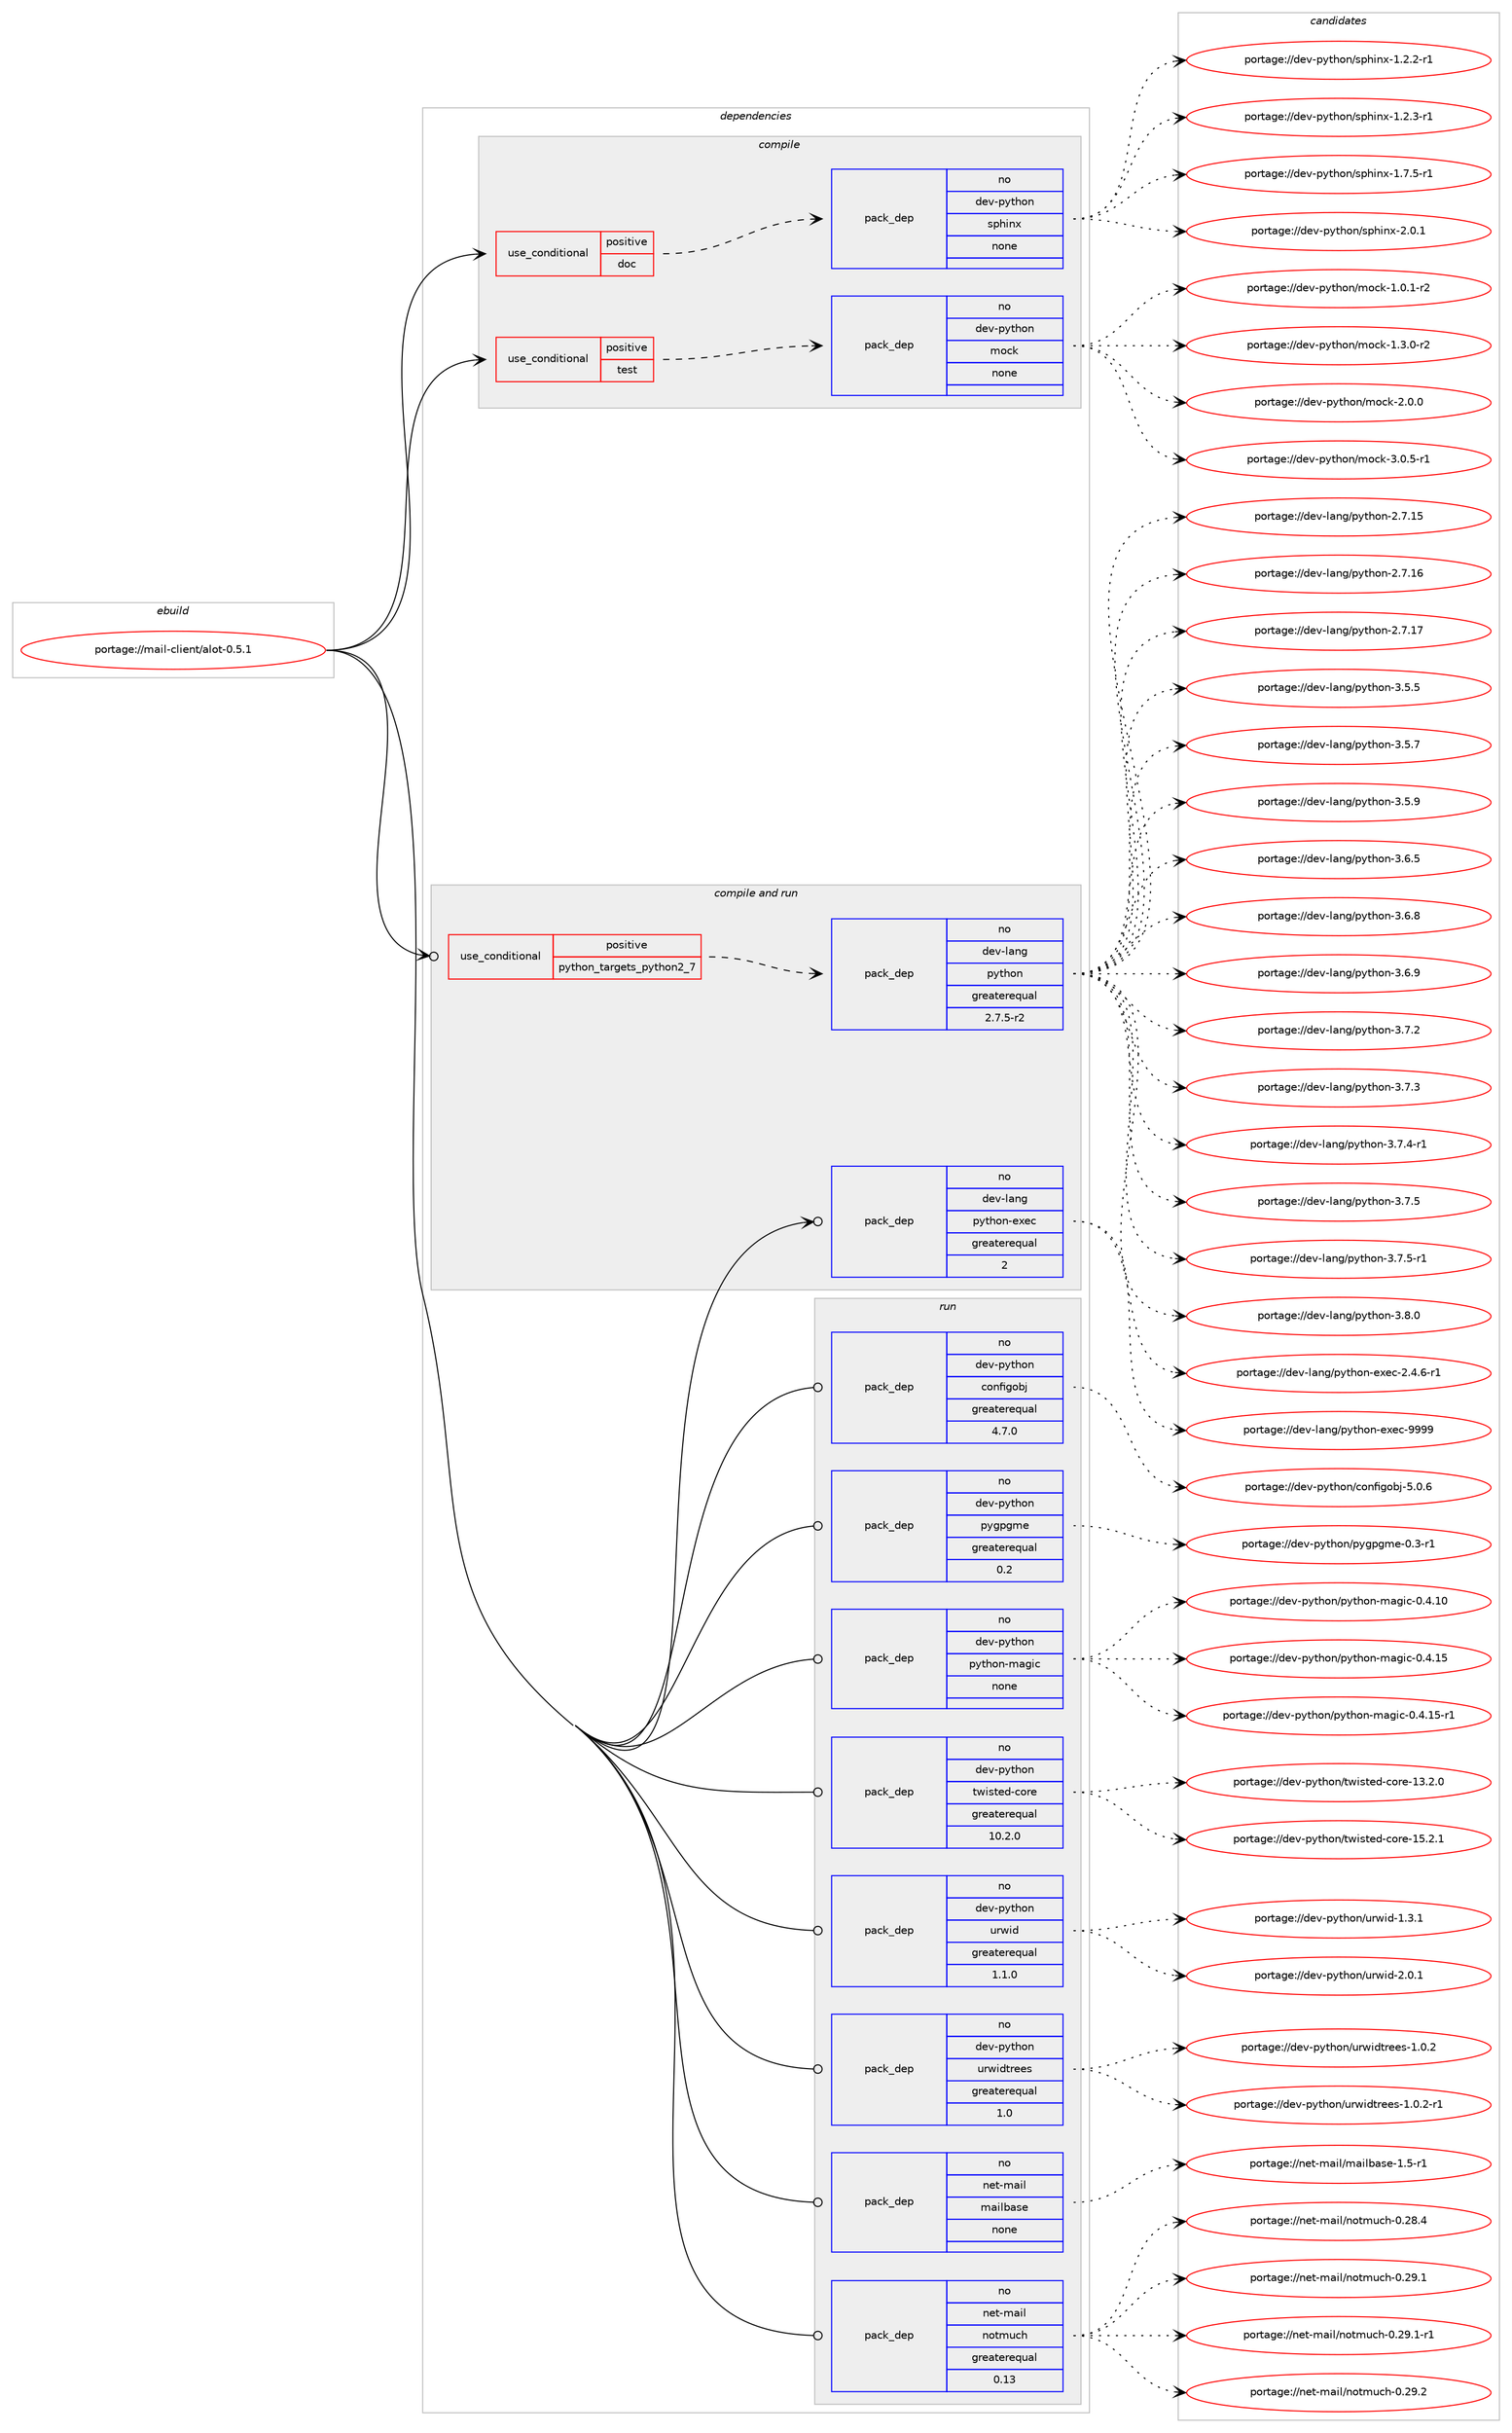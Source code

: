 digraph prolog {

# *************
# Graph options
# *************

newrank=true;
concentrate=true;
compound=true;
graph [rankdir=LR,fontname=Helvetica,fontsize=10,ranksep=1.5];#, ranksep=2.5, nodesep=0.2];
edge  [arrowhead=vee];
node  [fontname=Helvetica,fontsize=10];

# **********
# The ebuild
# **********

subgraph cluster_leftcol {
color=gray;
rank=same;
label=<<i>ebuild</i>>;
id [label="portage://mail-client/alot-0.5.1", color=red, width=4, href="../mail-client/alot-0.5.1.svg"];
}

# ****************
# The dependencies
# ****************

subgraph cluster_midcol {
color=gray;
label=<<i>dependencies</i>>;
subgraph cluster_compile {
fillcolor="#eeeeee";
style=filled;
label=<<i>compile</i>>;
subgraph cond76224 {
dependency303489 [label=<<TABLE BORDER="0" CELLBORDER="1" CELLSPACING="0" CELLPADDING="4"><TR><TD ROWSPAN="3" CELLPADDING="10">use_conditional</TD></TR><TR><TD>positive</TD></TR><TR><TD>doc</TD></TR></TABLE>>, shape=none, color=red];
subgraph pack222435 {
dependency303490 [label=<<TABLE BORDER="0" CELLBORDER="1" CELLSPACING="0" CELLPADDING="4" WIDTH="220"><TR><TD ROWSPAN="6" CELLPADDING="30">pack_dep</TD></TR><TR><TD WIDTH="110">no</TD></TR><TR><TD>dev-python</TD></TR><TR><TD>sphinx</TD></TR><TR><TD>none</TD></TR><TR><TD></TD></TR></TABLE>>, shape=none, color=blue];
}
dependency303489:e -> dependency303490:w [weight=20,style="dashed",arrowhead="vee"];
}
id:e -> dependency303489:w [weight=20,style="solid",arrowhead="vee"];
subgraph cond76225 {
dependency303491 [label=<<TABLE BORDER="0" CELLBORDER="1" CELLSPACING="0" CELLPADDING="4"><TR><TD ROWSPAN="3" CELLPADDING="10">use_conditional</TD></TR><TR><TD>positive</TD></TR><TR><TD>test</TD></TR></TABLE>>, shape=none, color=red];
subgraph pack222436 {
dependency303492 [label=<<TABLE BORDER="0" CELLBORDER="1" CELLSPACING="0" CELLPADDING="4" WIDTH="220"><TR><TD ROWSPAN="6" CELLPADDING="30">pack_dep</TD></TR><TR><TD WIDTH="110">no</TD></TR><TR><TD>dev-python</TD></TR><TR><TD>mock</TD></TR><TR><TD>none</TD></TR><TR><TD></TD></TR></TABLE>>, shape=none, color=blue];
}
dependency303491:e -> dependency303492:w [weight=20,style="dashed",arrowhead="vee"];
}
id:e -> dependency303491:w [weight=20,style="solid",arrowhead="vee"];
}
subgraph cluster_compileandrun {
fillcolor="#eeeeee";
style=filled;
label=<<i>compile and run</i>>;
subgraph cond76226 {
dependency303493 [label=<<TABLE BORDER="0" CELLBORDER="1" CELLSPACING="0" CELLPADDING="4"><TR><TD ROWSPAN="3" CELLPADDING="10">use_conditional</TD></TR><TR><TD>positive</TD></TR><TR><TD>python_targets_python2_7</TD></TR></TABLE>>, shape=none, color=red];
subgraph pack222437 {
dependency303494 [label=<<TABLE BORDER="0" CELLBORDER="1" CELLSPACING="0" CELLPADDING="4" WIDTH="220"><TR><TD ROWSPAN="6" CELLPADDING="30">pack_dep</TD></TR><TR><TD WIDTH="110">no</TD></TR><TR><TD>dev-lang</TD></TR><TR><TD>python</TD></TR><TR><TD>greaterequal</TD></TR><TR><TD>2.7.5-r2</TD></TR></TABLE>>, shape=none, color=blue];
}
dependency303493:e -> dependency303494:w [weight=20,style="dashed",arrowhead="vee"];
}
id:e -> dependency303493:w [weight=20,style="solid",arrowhead="odotvee"];
subgraph pack222438 {
dependency303495 [label=<<TABLE BORDER="0" CELLBORDER="1" CELLSPACING="0" CELLPADDING="4" WIDTH="220"><TR><TD ROWSPAN="6" CELLPADDING="30">pack_dep</TD></TR><TR><TD WIDTH="110">no</TD></TR><TR><TD>dev-lang</TD></TR><TR><TD>python-exec</TD></TR><TR><TD>greaterequal</TD></TR><TR><TD>2</TD></TR></TABLE>>, shape=none, color=blue];
}
id:e -> dependency303495:w [weight=20,style="solid",arrowhead="odotvee"];
}
subgraph cluster_run {
fillcolor="#eeeeee";
style=filled;
label=<<i>run</i>>;
subgraph pack222439 {
dependency303496 [label=<<TABLE BORDER="0" CELLBORDER="1" CELLSPACING="0" CELLPADDING="4" WIDTH="220"><TR><TD ROWSPAN="6" CELLPADDING="30">pack_dep</TD></TR><TR><TD WIDTH="110">no</TD></TR><TR><TD>dev-python</TD></TR><TR><TD>configobj</TD></TR><TR><TD>greaterequal</TD></TR><TR><TD>4.7.0</TD></TR></TABLE>>, shape=none, color=blue];
}
id:e -> dependency303496:w [weight=20,style="solid",arrowhead="odot"];
subgraph pack222440 {
dependency303497 [label=<<TABLE BORDER="0" CELLBORDER="1" CELLSPACING="0" CELLPADDING="4" WIDTH="220"><TR><TD ROWSPAN="6" CELLPADDING="30">pack_dep</TD></TR><TR><TD WIDTH="110">no</TD></TR><TR><TD>dev-python</TD></TR><TR><TD>pygpgme</TD></TR><TR><TD>greaterequal</TD></TR><TR><TD>0.2</TD></TR></TABLE>>, shape=none, color=blue];
}
id:e -> dependency303497:w [weight=20,style="solid",arrowhead="odot"];
subgraph pack222441 {
dependency303498 [label=<<TABLE BORDER="0" CELLBORDER="1" CELLSPACING="0" CELLPADDING="4" WIDTH="220"><TR><TD ROWSPAN="6" CELLPADDING="30">pack_dep</TD></TR><TR><TD WIDTH="110">no</TD></TR><TR><TD>dev-python</TD></TR><TR><TD>python-magic</TD></TR><TR><TD>none</TD></TR><TR><TD></TD></TR></TABLE>>, shape=none, color=blue];
}
id:e -> dependency303498:w [weight=20,style="solid",arrowhead="odot"];
subgraph pack222442 {
dependency303499 [label=<<TABLE BORDER="0" CELLBORDER="1" CELLSPACING="0" CELLPADDING="4" WIDTH="220"><TR><TD ROWSPAN="6" CELLPADDING="30">pack_dep</TD></TR><TR><TD WIDTH="110">no</TD></TR><TR><TD>dev-python</TD></TR><TR><TD>twisted-core</TD></TR><TR><TD>greaterequal</TD></TR><TR><TD>10.2.0</TD></TR></TABLE>>, shape=none, color=blue];
}
id:e -> dependency303499:w [weight=20,style="solid",arrowhead="odot"];
subgraph pack222443 {
dependency303500 [label=<<TABLE BORDER="0" CELLBORDER="1" CELLSPACING="0" CELLPADDING="4" WIDTH="220"><TR><TD ROWSPAN="6" CELLPADDING="30">pack_dep</TD></TR><TR><TD WIDTH="110">no</TD></TR><TR><TD>dev-python</TD></TR><TR><TD>urwid</TD></TR><TR><TD>greaterequal</TD></TR><TR><TD>1.1.0</TD></TR></TABLE>>, shape=none, color=blue];
}
id:e -> dependency303500:w [weight=20,style="solid",arrowhead="odot"];
subgraph pack222444 {
dependency303501 [label=<<TABLE BORDER="0" CELLBORDER="1" CELLSPACING="0" CELLPADDING="4" WIDTH="220"><TR><TD ROWSPAN="6" CELLPADDING="30">pack_dep</TD></TR><TR><TD WIDTH="110">no</TD></TR><TR><TD>dev-python</TD></TR><TR><TD>urwidtrees</TD></TR><TR><TD>greaterequal</TD></TR><TR><TD>1.0</TD></TR></TABLE>>, shape=none, color=blue];
}
id:e -> dependency303501:w [weight=20,style="solid",arrowhead="odot"];
subgraph pack222445 {
dependency303502 [label=<<TABLE BORDER="0" CELLBORDER="1" CELLSPACING="0" CELLPADDING="4" WIDTH="220"><TR><TD ROWSPAN="6" CELLPADDING="30">pack_dep</TD></TR><TR><TD WIDTH="110">no</TD></TR><TR><TD>net-mail</TD></TR><TR><TD>mailbase</TD></TR><TR><TD>none</TD></TR><TR><TD></TD></TR></TABLE>>, shape=none, color=blue];
}
id:e -> dependency303502:w [weight=20,style="solid",arrowhead="odot"];
subgraph pack222446 {
dependency303503 [label=<<TABLE BORDER="0" CELLBORDER="1" CELLSPACING="0" CELLPADDING="4" WIDTH="220"><TR><TD ROWSPAN="6" CELLPADDING="30">pack_dep</TD></TR><TR><TD WIDTH="110">no</TD></TR><TR><TD>net-mail</TD></TR><TR><TD>notmuch</TD></TR><TR><TD>greaterequal</TD></TR><TR><TD>0.13</TD></TR></TABLE>>, shape=none, color=blue];
}
id:e -> dependency303503:w [weight=20,style="solid",arrowhead="odot"];
}
}

# **************
# The candidates
# **************

subgraph cluster_choices {
rank=same;
color=gray;
label=<<i>candidates</i>>;

subgraph choice222435 {
color=black;
nodesep=1;
choiceportage10010111845112121116104111110471151121041051101204549465046504511449 [label="portage://dev-python/sphinx-1.2.2-r1", color=red, width=4,href="../dev-python/sphinx-1.2.2-r1.svg"];
choiceportage10010111845112121116104111110471151121041051101204549465046514511449 [label="portage://dev-python/sphinx-1.2.3-r1", color=red, width=4,href="../dev-python/sphinx-1.2.3-r1.svg"];
choiceportage10010111845112121116104111110471151121041051101204549465546534511449 [label="portage://dev-python/sphinx-1.7.5-r1", color=red, width=4,href="../dev-python/sphinx-1.7.5-r1.svg"];
choiceportage1001011184511212111610411111047115112104105110120455046484649 [label="portage://dev-python/sphinx-2.0.1", color=red, width=4,href="../dev-python/sphinx-2.0.1.svg"];
dependency303490:e -> choiceportage10010111845112121116104111110471151121041051101204549465046504511449:w [style=dotted,weight="100"];
dependency303490:e -> choiceportage10010111845112121116104111110471151121041051101204549465046514511449:w [style=dotted,weight="100"];
dependency303490:e -> choiceportage10010111845112121116104111110471151121041051101204549465546534511449:w [style=dotted,weight="100"];
dependency303490:e -> choiceportage1001011184511212111610411111047115112104105110120455046484649:w [style=dotted,weight="100"];
}
subgraph choice222436 {
color=black;
nodesep=1;
choiceportage1001011184511212111610411111047109111991074549464846494511450 [label="portage://dev-python/mock-1.0.1-r2", color=red, width=4,href="../dev-python/mock-1.0.1-r2.svg"];
choiceportage1001011184511212111610411111047109111991074549465146484511450 [label="portage://dev-python/mock-1.3.0-r2", color=red, width=4,href="../dev-python/mock-1.3.0-r2.svg"];
choiceportage100101118451121211161041111104710911199107455046484648 [label="portage://dev-python/mock-2.0.0", color=red, width=4,href="../dev-python/mock-2.0.0.svg"];
choiceportage1001011184511212111610411111047109111991074551464846534511449 [label="portage://dev-python/mock-3.0.5-r1", color=red, width=4,href="../dev-python/mock-3.0.5-r1.svg"];
dependency303492:e -> choiceportage1001011184511212111610411111047109111991074549464846494511450:w [style=dotted,weight="100"];
dependency303492:e -> choiceportage1001011184511212111610411111047109111991074549465146484511450:w [style=dotted,weight="100"];
dependency303492:e -> choiceportage100101118451121211161041111104710911199107455046484648:w [style=dotted,weight="100"];
dependency303492:e -> choiceportage1001011184511212111610411111047109111991074551464846534511449:w [style=dotted,weight="100"];
}
subgraph choice222437 {
color=black;
nodesep=1;
choiceportage10010111845108971101034711212111610411111045504655464953 [label="portage://dev-lang/python-2.7.15", color=red, width=4,href="../dev-lang/python-2.7.15.svg"];
choiceportage10010111845108971101034711212111610411111045504655464954 [label="portage://dev-lang/python-2.7.16", color=red, width=4,href="../dev-lang/python-2.7.16.svg"];
choiceportage10010111845108971101034711212111610411111045504655464955 [label="portage://dev-lang/python-2.7.17", color=red, width=4,href="../dev-lang/python-2.7.17.svg"];
choiceportage100101118451089711010347112121116104111110455146534653 [label="portage://dev-lang/python-3.5.5", color=red, width=4,href="../dev-lang/python-3.5.5.svg"];
choiceportage100101118451089711010347112121116104111110455146534655 [label="portage://dev-lang/python-3.5.7", color=red, width=4,href="../dev-lang/python-3.5.7.svg"];
choiceportage100101118451089711010347112121116104111110455146534657 [label="portage://dev-lang/python-3.5.9", color=red, width=4,href="../dev-lang/python-3.5.9.svg"];
choiceportage100101118451089711010347112121116104111110455146544653 [label="portage://dev-lang/python-3.6.5", color=red, width=4,href="../dev-lang/python-3.6.5.svg"];
choiceportage100101118451089711010347112121116104111110455146544656 [label="portage://dev-lang/python-3.6.8", color=red, width=4,href="../dev-lang/python-3.6.8.svg"];
choiceportage100101118451089711010347112121116104111110455146544657 [label="portage://dev-lang/python-3.6.9", color=red, width=4,href="../dev-lang/python-3.6.9.svg"];
choiceportage100101118451089711010347112121116104111110455146554650 [label="portage://dev-lang/python-3.7.2", color=red, width=4,href="../dev-lang/python-3.7.2.svg"];
choiceportage100101118451089711010347112121116104111110455146554651 [label="portage://dev-lang/python-3.7.3", color=red, width=4,href="../dev-lang/python-3.7.3.svg"];
choiceportage1001011184510897110103471121211161041111104551465546524511449 [label="portage://dev-lang/python-3.7.4-r1", color=red, width=4,href="../dev-lang/python-3.7.4-r1.svg"];
choiceportage100101118451089711010347112121116104111110455146554653 [label="portage://dev-lang/python-3.7.5", color=red, width=4,href="../dev-lang/python-3.7.5.svg"];
choiceportage1001011184510897110103471121211161041111104551465546534511449 [label="portage://dev-lang/python-3.7.5-r1", color=red, width=4,href="../dev-lang/python-3.7.5-r1.svg"];
choiceportage100101118451089711010347112121116104111110455146564648 [label="portage://dev-lang/python-3.8.0", color=red, width=4,href="../dev-lang/python-3.8.0.svg"];
dependency303494:e -> choiceportage10010111845108971101034711212111610411111045504655464953:w [style=dotted,weight="100"];
dependency303494:e -> choiceportage10010111845108971101034711212111610411111045504655464954:w [style=dotted,weight="100"];
dependency303494:e -> choiceportage10010111845108971101034711212111610411111045504655464955:w [style=dotted,weight="100"];
dependency303494:e -> choiceportage100101118451089711010347112121116104111110455146534653:w [style=dotted,weight="100"];
dependency303494:e -> choiceportage100101118451089711010347112121116104111110455146534655:w [style=dotted,weight="100"];
dependency303494:e -> choiceportage100101118451089711010347112121116104111110455146534657:w [style=dotted,weight="100"];
dependency303494:e -> choiceportage100101118451089711010347112121116104111110455146544653:w [style=dotted,weight="100"];
dependency303494:e -> choiceportage100101118451089711010347112121116104111110455146544656:w [style=dotted,weight="100"];
dependency303494:e -> choiceportage100101118451089711010347112121116104111110455146544657:w [style=dotted,weight="100"];
dependency303494:e -> choiceportage100101118451089711010347112121116104111110455146554650:w [style=dotted,weight="100"];
dependency303494:e -> choiceportage100101118451089711010347112121116104111110455146554651:w [style=dotted,weight="100"];
dependency303494:e -> choiceportage1001011184510897110103471121211161041111104551465546524511449:w [style=dotted,weight="100"];
dependency303494:e -> choiceportage100101118451089711010347112121116104111110455146554653:w [style=dotted,weight="100"];
dependency303494:e -> choiceportage1001011184510897110103471121211161041111104551465546534511449:w [style=dotted,weight="100"];
dependency303494:e -> choiceportage100101118451089711010347112121116104111110455146564648:w [style=dotted,weight="100"];
}
subgraph choice222438 {
color=black;
nodesep=1;
choiceportage10010111845108971101034711212111610411111045101120101994550465246544511449 [label="portage://dev-lang/python-exec-2.4.6-r1", color=red, width=4,href="../dev-lang/python-exec-2.4.6-r1.svg"];
choiceportage10010111845108971101034711212111610411111045101120101994557575757 [label="portage://dev-lang/python-exec-9999", color=red, width=4,href="../dev-lang/python-exec-9999.svg"];
dependency303495:e -> choiceportage10010111845108971101034711212111610411111045101120101994550465246544511449:w [style=dotted,weight="100"];
dependency303495:e -> choiceportage10010111845108971101034711212111610411111045101120101994557575757:w [style=dotted,weight="100"];
}
subgraph choice222439 {
color=black;
nodesep=1;
choiceportage10010111845112121116104111110479911111010210510311198106455346484654 [label="portage://dev-python/configobj-5.0.6", color=red, width=4,href="../dev-python/configobj-5.0.6.svg"];
dependency303496:e -> choiceportage10010111845112121116104111110479911111010210510311198106455346484654:w [style=dotted,weight="100"];
}
subgraph choice222440 {
color=black;
nodesep=1;
choiceportage1001011184511212111610411111047112121103112103109101454846514511449 [label="portage://dev-python/pygpgme-0.3-r1", color=red, width=4,href="../dev-python/pygpgme-0.3-r1.svg"];
dependency303497:e -> choiceportage1001011184511212111610411111047112121103112103109101454846514511449:w [style=dotted,weight="100"];
}
subgraph choice222441 {
color=black;
nodesep=1;
choiceportage100101118451121211161041111104711212111610411111045109971031059945484652464948 [label="portage://dev-python/python-magic-0.4.10", color=red, width=4,href="../dev-python/python-magic-0.4.10.svg"];
choiceportage100101118451121211161041111104711212111610411111045109971031059945484652464953 [label="portage://dev-python/python-magic-0.4.15", color=red, width=4,href="../dev-python/python-magic-0.4.15.svg"];
choiceportage1001011184511212111610411111047112121116104111110451099710310599454846524649534511449 [label="portage://dev-python/python-magic-0.4.15-r1", color=red, width=4,href="../dev-python/python-magic-0.4.15-r1.svg"];
dependency303498:e -> choiceportage100101118451121211161041111104711212111610411111045109971031059945484652464948:w [style=dotted,weight="100"];
dependency303498:e -> choiceportage100101118451121211161041111104711212111610411111045109971031059945484652464953:w [style=dotted,weight="100"];
dependency303498:e -> choiceportage1001011184511212111610411111047112121116104111110451099710310599454846524649534511449:w [style=dotted,weight="100"];
}
subgraph choice222442 {
color=black;
nodesep=1;
choiceportage1001011184511212111610411111047116119105115116101100459911111410145495146504648 [label="portage://dev-python/twisted-core-13.2.0", color=red, width=4,href="../dev-python/twisted-core-13.2.0.svg"];
choiceportage1001011184511212111610411111047116119105115116101100459911111410145495346504649 [label="portage://dev-python/twisted-core-15.2.1", color=red, width=4,href="../dev-python/twisted-core-15.2.1.svg"];
dependency303499:e -> choiceportage1001011184511212111610411111047116119105115116101100459911111410145495146504648:w [style=dotted,weight="100"];
dependency303499:e -> choiceportage1001011184511212111610411111047116119105115116101100459911111410145495346504649:w [style=dotted,weight="100"];
}
subgraph choice222443 {
color=black;
nodesep=1;
choiceportage1001011184511212111610411111047117114119105100454946514649 [label="portage://dev-python/urwid-1.3.1", color=red, width=4,href="../dev-python/urwid-1.3.1.svg"];
choiceportage1001011184511212111610411111047117114119105100455046484649 [label="portage://dev-python/urwid-2.0.1", color=red, width=4,href="../dev-python/urwid-2.0.1.svg"];
dependency303500:e -> choiceportage1001011184511212111610411111047117114119105100454946514649:w [style=dotted,weight="100"];
dependency303500:e -> choiceportage1001011184511212111610411111047117114119105100455046484649:w [style=dotted,weight="100"];
}
subgraph choice222444 {
color=black;
nodesep=1;
choiceportage1001011184511212111610411111047117114119105100116114101101115454946484650 [label="portage://dev-python/urwidtrees-1.0.2", color=red, width=4,href="../dev-python/urwidtrees-1.0.2.svg"];
choiceportage10010111845112121116104111110471171141191051001161141011011154549464846504511449 [label="portage://dev-python/urwidtrees-1.0.2-r1", color=red, width=4,href="../dev-python/urwidtrees-1.0.2-r1.svg"];
dependency303501:e -> choiceportage1001011184511212111610411111047117114119105100116114101101115454946484650:w [style=dotted,weight="100"];
dependency303501:e -> choiceportage10010111845112121116104111110471171141191051001161141011011154549464846504511449:w [style=dotted,weight="100"];
}
subgraph choice222445 {
color=black;
nodesep=1;
choiceportage110101116451099710510847109971051089897115101454946534511449 [label="portage://net-mail/mailbase-1.5-r1", color=red, width=4,href="../net-mail/mailbase-1.5-r1.svg"];
dependency303502:e -> choiceportage110101116451099710510847109971051089897115101454946534511449:w [style=dotted,weight="100"];
}
subgraph choice222446 {
color=black;
nodesep=1;
choiceportage1101011164510997105108471101111161091179910445484650564652 [label="portage://net-mail/notmuch-0.28.4", color=red, width=4,href="../net-mail/notmuch-0.28.4.svg"];
choiceportage1101011164510997105108471101111161091179910445484650574649 [label="portage://net-mail/notmuch-0.29.1", color=red, width=4,href="../net-mail/notmuch-0.29.1.svg"];
choiceportage11010111645109971051084711011111610911799104454846505746494511449 [label="portage://net-mail/notmuch-0.29.1-r1", color=red, width=4,href="../net-mail/notmuch-0.29.1-r1.svg"];
choiceportage1101011164510997105108471101111161091179910445484650574650 [label="portage://net-mail/notmuch-0.29.2", color=red, width=4,href="../net-mail/notmuch-0.29.2.svg"];
dependency303503:e -> choiceportage1101011164510997105108471101111161091179910445484650564652:w [style=dotted,weight="100"];
dependency303503:e -> choiceportage1101011164510997105108471101111161091179910445484650574649:w [style=dotted,weight="100"];
dependency303503:e -> choiceportage11010111645109971051084711011111610911799104454846505746494511449:w [style=dotted,weight="100"];
dependency303503:e -> choiceportage1101011164510997105108471101111161091179910445484650574650:w [style=dotted,weight="100"];
}
}

}
